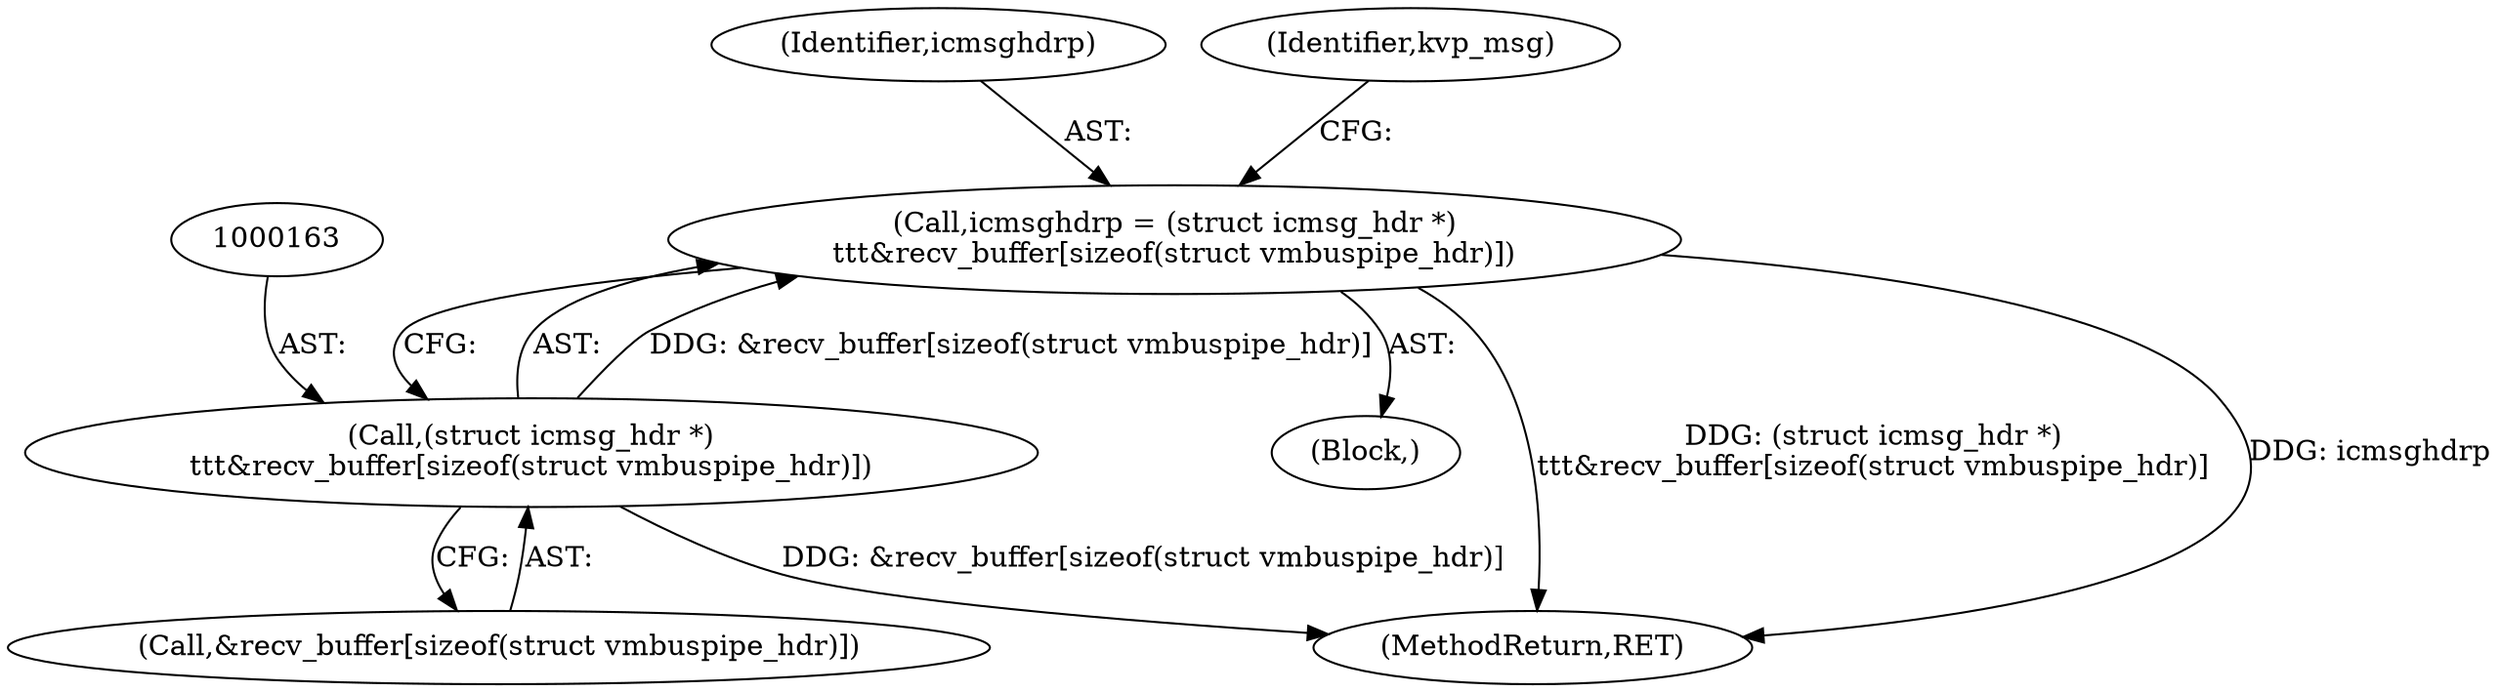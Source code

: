 digraph "0_linux_0720a06a7518c9d0c0125bd5d1f3b6264c55c3dd@pointer" {
"1000160" [label="(Call,icmsghdrp = (struct icmsg_hdr *)\n\t\t\t&recv_buffer[sizeof(struct vmbuspipe_hdr)])"];
"1000162" [label="(Call,(struct icmsg_hdr *)\n\t\t\t&recv_buffer[sizeof(struct vmbuspipe_hdr)])"];
"1000161" [label="(Identifier,icmsghdrp)"];
"1000114" [label="(Block,)"];
"1000170" [label="(Identifier,kvp_msg)"];
"1000162" [label="(Call,(struct icmsg_hdr *)\n\t\t\t&recv_buffer[sizeof(struct vmbuspipe_hdr)])"];
"1000282" [label="(MethodReturn,RET)"];
"1000160" [label="(Call,icmsghdrp = (struct icmsg_hdr *)\n\t\t\t&recv_buffer[sizeof(struct vmbuspipe_hdr)])"];
"1000164" [label="(Call,&recv_buffer[sizeof(struct vmbuspipe_hdr)])"];
"1000160" -> "1000114"  [label="AST: "];
"1000160" -> "1000162"  [label="CFG: "];
"1000161" -> "1000160"  [label="AST: "];
"1000162" -> "1000160"  [label="AST: "];
"1000170" -> "1000160"  [label="CFG: "];
"1000160" -> "1000282"  [label="DDG: (struct icmsg_hdr *)\n\t\t\t&recv_buffer[sizeof(struct vmbuspipe_hdr)]"];
"1000160" -> "1000282"  [label="DDG: icmsghdrp"];
"1000162" -> "1000160"  [label="DDG: &recv_buffer[sizeof(struct vmbuspipe_hdr)]"];
"1000162" -> "1000164"  [label="CFG: "];
"1000163" -> "1000162"  [label="AST: "];
"1000164" -> "1000162"  [label="AST: "];
"1000162" -> "1000282"  [label="DDG: &recv_buffer[sizeof(struct vmbuspipe_hdr)]"];
}
